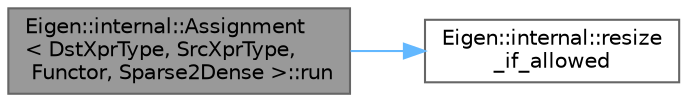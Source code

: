digraph "Eigen::internal::Assignment&lt; DstXprType, SrcXprType, Functor, Sparse2Dense &gt;::run"
{
 // LATEX_PDF_SIZE
  bgcolor="transparent";
  edge [fontname=Helvetica,fontsize=10,labelfontname=Helvetica,labelfontsize=10];
  node [fontname=Helvetica,fontsize=10,shape=box,height=0.2,width=0.4];
  rankdir="LR";
  Node1 [id="Node000001",label="Eigen::internal::Assignment\l\< DstXprType, SrcXprType,\l Functor, Sparse2Dense \>::run",height=0.2,width=0.4,color="gray40", fillcolor="grey60", style="filled", fontcolor="black",tooltip=" "];
  Node1 -> Node2 [id="edge1_Node000001_Node000002",color="steelblue1",style="solid",tooltip=" "];
  Node2 [id="Node000002",label="Eigen::internal::resize\l_if_allowed",height=0.2,width=0.4,color="grey40", fillcolor="white", style="filled",URL="$namespace_eigen_1_1internal.html#a21ebfb5e1f166f266aa5ae63dd47f1ed",tooltip=" "];
}

